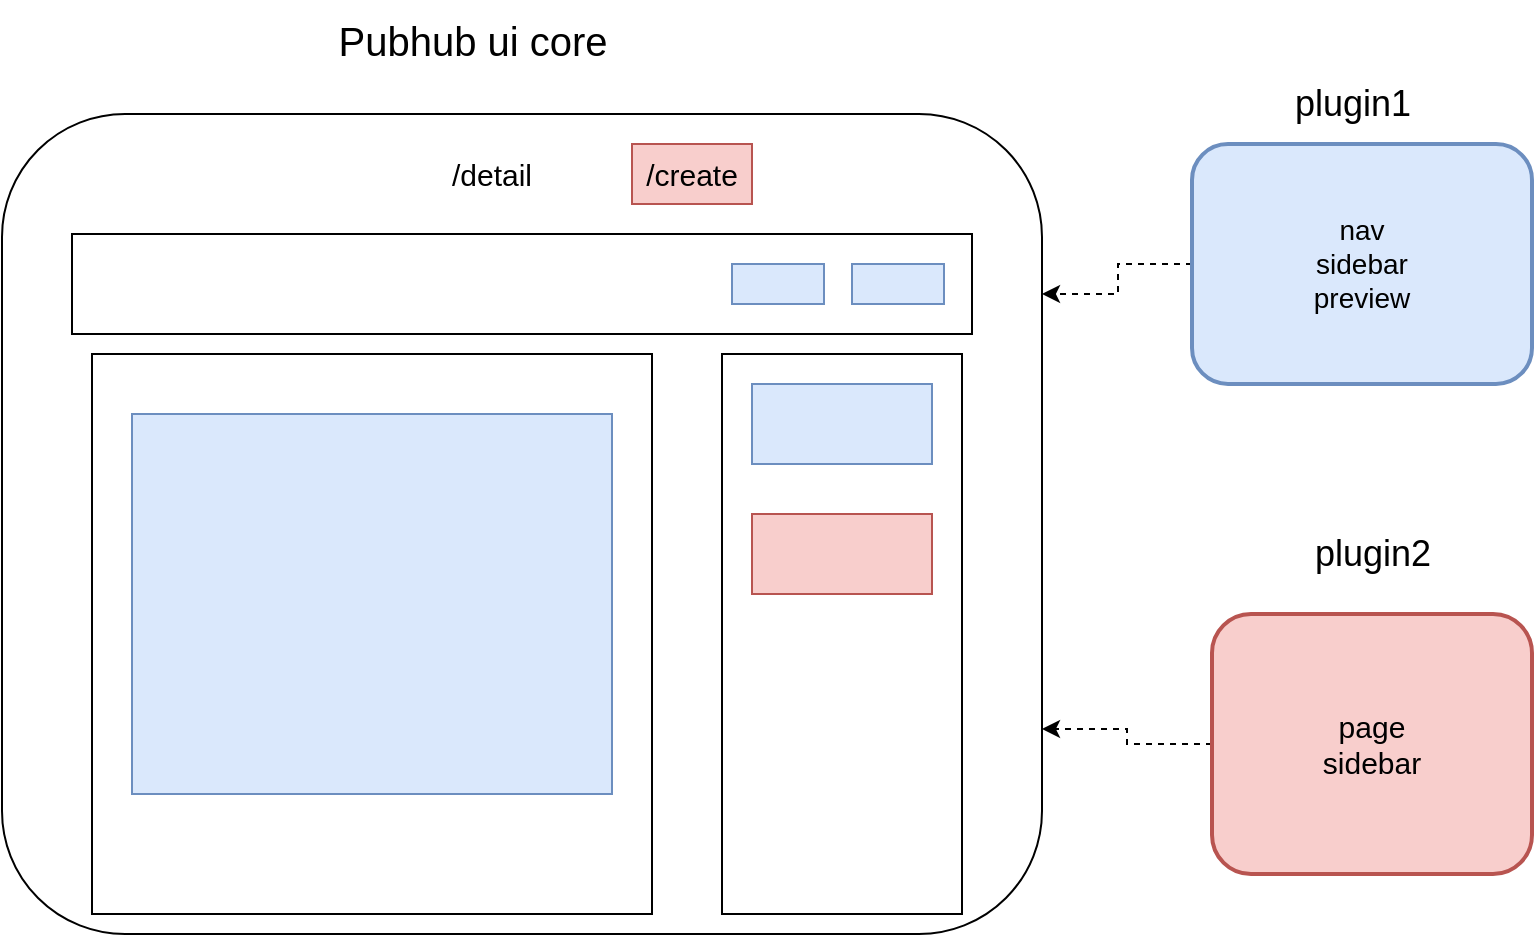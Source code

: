 <mxfile version="24.2.5" type="github">
  <diagram id="C5RBs43oDa-KdzZeNtuy" name="Page-1">
    <mxGraphModel dx="911" dy="645" grid="1" gridSize="10" guides="1" tooltips="1" connect="1" arrows="1" fold="1" page="1" pageScale="1" pageWidth="827" pageHeight="1169" math="0" shadow="0">
      <root>
        <mxCell id="WIyWlLk6GJQsqaUBKTNV-0" />
        <mxCell id="WIyWlLk6GJQsqaUBKTNV-1" parent="WIyWlLk6GJQsqaUBKTNV-0" />
        <mxCell id="AlxX1pEJ-k5DPn2Wh6GJ-0" value="&lt;font style=&quot;font-size: 15px;&quot;&gt;Pubhub UI Core&lt;/font&gt;" style="rounded=1;whiteSpace=wrap;html=1;" vertex="1" parent="WIyWlLk6GJQsqaUBKTNV-1">
          <mxGeometry x="35" y="180" width="520" height="410" as="geometry" />
        </mxCell>
        <mxCell id="AlxX1pEJ-k5DPn2Wh6GJ-23" style="edgeStyle=orthogonalEdgeStyle;rounded=0;orthogonalLoop=1;jettySize=auto;html=1;exitX=0;exitY=0.5;exitDx=0;exitDy=0;dashed=1;" edge="1" parent="WIyWlLk6GJQsqaUBKTNV-1" source="AlxX1pEJ-k5DPn2Wh6GJ-1" target="AlxX1pEJ-k5DPn2Wh6GJ-0">
          <mxGeometry relative="1" as="geometry">
            <Array as="points">
              <mxPoint x="593" y="255" />
              <mxPoint x="593" y="270" />
            </Array>
          </mxGeometry>
        </mxCell>
        <mxCell id="AlxX1pEJ-k5DPn2Wh6GJ-1" value="&lt;font style=&quot;font-size: 14px;&quot;&gt;nav&lt;/font&gt;&lt;div style=&quot;font-size: 14px;&quot;&gt;&lt;font style=&quot;font-size: 14px;&quot;&gt;sidebar&lt;/font&gt;&lt;/div&gt;&lt;div style=&quot;font-size: 14px;&quot;&gt;&lt;font style=&quot;font-size: 14px;&quot;&gt;preview&lt;/font&gt;&lt;/div&gt;" style="rounded=1;whiteSpace=wrap;html=1;fillColor=#dae8fc;strokeColor=#6c8ebf;strokeWidth=2;" vertex="1" parent="WIyWlLk6GJQsqaUBKTNV-1">
          <mxGeometry x="630" y="195" width="170" height="120" as="geometry" />
        </mxCell>
        <mxCell id="AlxX1pEJ-k5DPn2Wh6GJ-24" style="edgeStyle=orthogonalEdgeStyle;rounded=0;orthogonalLoop=1;jettySize=auto;html=1;exitX=0;exitY=0.5;exitDx=0;exitDy=0;entryX=1;entryY=0.75;entryDx=0;entryDy=0;dashed=1;" edge="1" parent="WIyWlLk6GJQsqaUBKTNV-1" source="AlxX1pEJ-k5DPn2Wh6GJ-2" target="AlxX1pEJ-k5DPn2Wh6GJ-0">
          <mxGeometry relative="1" as="geometry" />
        </mxCell>
        <mxCell id="AlxX1pEJ-k5DPn2Wh6GJ-2" value="&lt;font style=&quot;font-size: 15px;&quot;&gt;page&lt;/font&gt;&lt;div&gt;&lt;font style=&quot;font-size: 15px;&quot;&gt;sidebar&lt;/font&gt;&lt;/div&gt;" style="rounded=1;whiteSpace=wrap;html=1;fillColor=#f8cecc;strokeColor=#b85450;strokeWidth=2;fontStyle=0" vertex="1" parent="WIyWlLk6GJQsqaUBKTNV-1">
          <mxGeometry x="640" y="430" width="160" height="130" as="geometry" />
        </mxCell>
        <mxCell id="AlxX1pEJ-k5DPn2Wh6GJ-5" value="plugin1" style="text;html=1;align=center;verticalAlign=middle;resizable=0;points=[];autosize=1;strokeColor=none;fillColor=none;strokeWidth=3;fontSize=18;" vertex="1" parent="WIyWlLk6GJQsqaUBKTNV-1">
          <mxGeometry x="670" y="155" width="80" height="40" as="geometry" />
        </mxCell>
        <mxCell id="AlxX1pEJ-k5DPn2Wh6GJ-6" value="plugin2" style="text;html=1;align=center;verticalAlign=middle;resizable=0;points=[];autosize=1;strokeColor=none;fillColor=none;strokeWidth=3;fontSize=18;" vertex="1" parent="WIyWlLk6GJQsqaUBKTNV-1">
          <mxGeometry x="680" y="380" width="80" height="40" as="geometry" />
        </mxCell>
        <mxCell id="AlxX1pEJ-k5DPn2Wh6GJ-7" value="" style="rounded=0;whiteSpace=wrap;html=1;" vertex="1" parent="WIyWlLk6GJQsqaUBKTNV-1">
          <mxGeometry x="70" y="240" width="450" height="50" as="geometry" />
        </mxCell>
        <mxCell id="AlxX1pEJ-k5DPn2Wh6GJ-8" value="" style="whiteSpace=wrap;html=1;aspect=fixed;" vertex="1" parent="WIyWlLk6GJQsqaUBKTNV-1">
          <mxGeometry x="80" y="300" width="280" height="280" as="geometry" />
        </mxCell>
        <mxCell id="AlxX1pEJ-k5DPn2Wh6GJ-9" value="" style="rounded=0;whiteSpace=wrap;html=1;" vertex="1" parent="WIyWlLk6GJQsqaUBKTNV-1">
          <mxGeometry x="395" y="300" width="120" height="280" as="geometry" />
        </mxCell>
        <mxCell id="AlxX1pEJ-k5DPn2Wh6GJ-11" value="" style="rounded=0;whiteSpace=wrap;html=1;strokeColor=#6c8ebf;fillColor=#dae8fc;" vertex="1" parent="WIyWlLk6GJQsqaUBKTNV-1">
          <mxGeometry x="410" y="315" width="90" height="40" as="geometry" />
        </mxCell>
        <mxCell id="AlxX1pEJ-k5DPn2Wh6GJ-12" value="" style="rounded=0;whiteSpace=wrap;html=1;strokeColor=#b85450;fillColor=#f8cecc;" vertex="1" parent="WIyWlLk6GJQsqaUBKTNV-1">
          <mxGeometry x="410" y="380" width="90" height="40" as="geometry" />
        </mxCell>
        <mxCell id="AlxX1pEJ-k5DPn2Wh6GJ-13" value="" style="rounded=0;whiteSpace=wrap;html=1;fillColor=#dae8fc;strokeColor=#6c8ebf;" vertex="1" parent="WIyWlLk6GJQsqaUBKTNV-1">
          <mxGeometry x="400" y="255" width="46" height="20" as="geometry" />
        </mxCell>
        <mxCell id="AlxX1pEJ-k5DPn2Wh6GJ-14" value="" style="rounded=0;whiteSpace=wrap;html=1;fillColor=#dae8fc;strokeColor=#6c8ebf;" vertex="1" parent="WIyWlLk6GJQsqaUBKTNV-1">
          <mxGeometry x="460" y="255" width="46" height="20" as="geometry" />
        </mxCell>
        <mxCell id="AlxX1pEJ-k5DPn2Wh6GJ-15" value="" style="rounded=0;whiteSpace=wrap;html=1;fillColor=#dae8fc;strokeColor=#6c8ebf;" vertex="1" parent="WIyWlLk6GJQsqaUBKTNV-1">
          <mxGeometry x="100" y="330" width="240" height="190" as="geometry" />
        </mxCell>
        <mxCell id="AlxX1pEJ-k5DPn2Wh6GJ-17" value="Pubhub ui core" style="text;html=1;align=center;verticalAlign=middle;resizable=0;points=[];autosize=1;strokeColor=none;fillColor=none;fontSize=20;" vertex="1" parent="WIyWlLk6GJQsqaUBKTNV-1">
          <mxGeometry x="190" y="123" width="160" height="40" as="geometry" />
        </mxCell>
        <mxCell id="AlxX1pEJ-k5DPn2Wh6GJ-20" value="/detail" style="text;html=1;align=center;verticalAlign=middle;whiteSpace=wrap;rounded=0;fontSize=15;" vertex="1" parent="WIyWlLk6GJQsqaUBKTNV-1">
          <mxGeometry x="250" y="195" width="60" height="30" as="geometry" />
        </mxCell>
        <mxCell id="AlxX1pEJ-k5DPn2Wh6GJ-28" value="/create" style="text;html=1;align=center;verticalAlign=middle;whiteSpace=wrap;rounded=0;fillColor=#f8cecc;strokeColor=#b85450;fontSize=15;" vertex="1" parent="WIyWlLk6GJQsqaUBKTNV-1">
          <mxGeometry x="350" y="195" width="60" height="30" as="geometry" />
        </mxCell>
      </root>
    </mxGraphModel>
  </diagram>
</mxfile>
